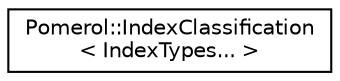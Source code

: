 digraph "Graphical Class Hierarchy"
{
  edge [fontname="Helvetica",fontsize="10",labelfontname="Helvetica",labelfontsize="10"];
  node [fontname="Helvetica",fontsize="10",shape=record];
  rankdir="LR";
  Node0 [label="Pomerol::IndexClassification\l\< IndexTypes... \>",height=0.2,width=0.4,color="black", fillcolor="white", style="filled",URL="$class_pomerol_1_1_index_classification.html"];
}
